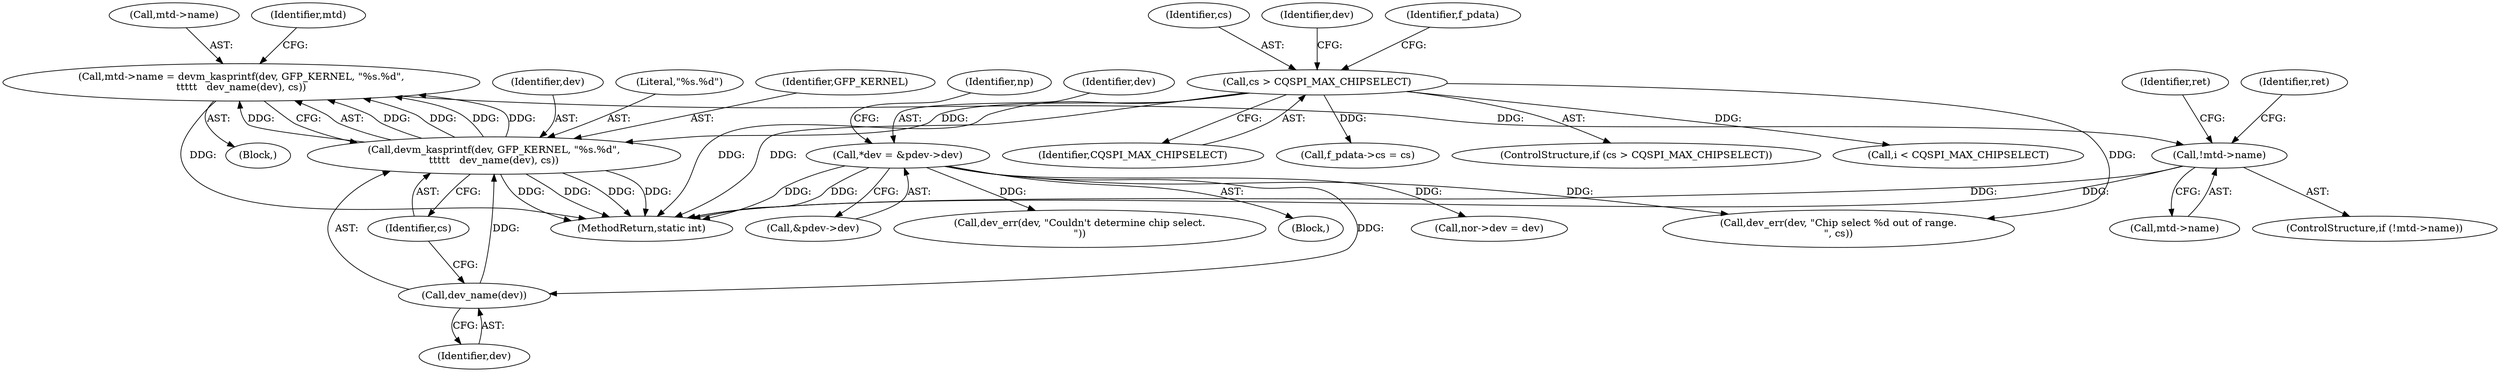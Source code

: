 digraph "1_linux_193e87143c290ec16838f5368adc0e0bc94eb931@API" {
"1000238" [label="(Call,mtd->name = devm_kasprintf(dev, GFP_KERNEL, \"%s.%d\",\n\t\t\t\t\t   dev_name(dev), cs))"];
"1000242" [label="(Call,devm_kasprintf(dev, GFP_KERNEL, \"%s.%d\",\n\t\t\t\t\t   dev_name(dev), cs))"];
"1000246" [label="(Call,dev_name(dev))"];
"1000112" [label="(Call,*dev = &pdev->dev)"];
"1000137" [label="(Call,cs > CQSPI_MAX_CHIPSELECT)"];
"1000250" [label="(Call,!mtd->name)"];
"1000142" [label="(Identifier,dev)"];
"1000139" [label="(Identifier,CQSPI_MAX_CHIPSELECT)"];
"1000246" [label="(Call,dev_name(dev))"];
"1000113" [label="(Identifier,dev)"];
"1000251" [label="(Call,mtd->name)"];
"1000243" [label="(Identifier,dev)"];
"1000114" [label="(Call,&pdev->dev)"];
"1000245" [label="(Literal,\"%s.%d\")"];
"1000244" [label="(Identifier,GFP_KERNEL)"];
"1000159" [label="(Call,f_pdata->cs = cs)"];
"1000132" [label="(Call,dev_err(dev, \"Couldn't determine chip select.\n\"))"];
"1000256" [label="(Identifier,ret)"];
"1000104" [label="(Block,)"];
"1000247" [label="(Identifier,dev)"];
"1000147" [label="(Identifier,f_pdata)"];
"1000141" [label="(Call,dev_err(dev, \"Chip select %d out of range.\n\", cs))"];
"1000252" [label="(Identifier,mtd)"];
"1000242" [label="(Call,devm_kasprintf(dev, GFP_KERNEL, \"%s.%d\",\n\t\t\t\t\t   dev_name(dev), cs))"];
"1000248" [label="(Identifier,cs)"];
"1000124" [label="(Block,)"];
"1000136" [label="(ControlStructure,if (cs > CQSPI_MAX_CHIPSELECT))"];
"1000190" [label="(Call,nor->dev = dev)"];
"1000138" [label="(Identifier,cs)"];
"1000238" [label="(Call,mtd->name = devm_kasprintf(dev, GFP_KERNEL, \"%s.%d\",\n\t\t\t\t\t   dev_name(dev), cs))"];
"1000127" [label="(Identifier,np)"];
"1000261" [label="(Identifier,ret)"];
"1000112" [label="(Call,*dev = &pdev->dev)"];
"1000250" [label="(Call,!mtd->name)"];
"1000239" [label="(Call,mtd->name)"];
"1000137" [label="(Call,cs > CQSPI_MAX_CHIPSELECT)"];
"1000290" [label="(Call,i < CQSPI_MAX_CHIPSELECT)"];
"1000249" [label="(ControlStructure,if (!mtd->name))"];
"1000316" [label="(MethodReturn,static int)"];
"1000238" -> "1000124"  [label="AST: "];
"1000238" -> "1000242"  [label="CFG: "];
"1000239" -> "1000238"  [label="AST: "];
"1000242" -> "1000238"  [label="AST: "];
"1000252" -> "1000238"  [label="CFG: "];
"1000238" -> "1000316"  [label="DDG: "];
"1000242" -> "1000238"  [label="DDG: "];
"1000242" -> "1000238"  [label="DDG: "];
"1000242" -> "1000238"  [label="DDG: "];
"1000242" -> "1000238"  [label="DDG: "];
"1000242" -> "1000238"  [label="DDG: "];
"1000238" -> "1000250"  [label="DDG: "];
"1000242" -> "1000248"  [label="CFG: "];
"1000243" -> "1000242"  [label="AST: "];
"1000244" -> "1000242"  [label="AST: "];
"1000245" -> "1000242"  [label="AST: "];
"1000246" -> "1000242"  [label="AST: "];
"1000248" -> "1000242"  [label="AST: "];
"1000242" -> "1000316"  [label="DDG: "];
"1000242" -> "1000316"  [label="DDG: "];
"1000242" -> "1000316"  [label="DDG: "];
"1000242" -> "1000316"  [label="DDG: "];
"1000246" -> "1000242"  [label="DDG: "];
"1000137" -> "1000242"  [label="DDG: "];
"1000246" -> "1000247"  [label="CFG: "];
"1000247" -> "1000246"  [label="AST: "];
"1000248" -> "1000246"  [label="CFG: "];
"1000112" -> "1000246"  [label="DDG: "];
"1000112" -> "1000104"  [label="AST: "];
"1000112" -> "1000114"  [label="CFG: "];
"1000113" -> "1000112"  [label="AST: "];
"1000114" -> "1000112"  [label="AST: "];
"1000127" -> "1000112"  [label="CFG: "];
"1000112" -> "1000316"  [label="DDG: "];
"1000112" -> "1000316"  [label="DDG: "];
"1000112" -> "1000132"  [label="DDG: "];
"1000112" -> "1000141"  [label="DDG: "];
"1000112" -> "1000190"  [label="DDG: "];
"1000137" -> "1000136"  [label="AST: "];
"1000137" -> "1000139"  [label="CFG: "];
"1000138" -> "1000137"  [label="AST: "];
"1000139" -> "1000137"  [label="AST: "];
"1000142" -> "1000137"  [label="CFG: "];
"1000147" -> "1000137"  [label="CFG: "];
"1000137" -> "1000316"  [label="DDG: "];
"1000137" -> "1000316"  [label="DDG: "];
"1000137" -> "1000141"  [label="DDG: "];
"1000137" -> "1000159"  [label="DDG: "];
"1000137" -> "1000290"  [label="DDG: "];
"1000250" -> "1000249"  [label="AST: "];
"1000250" -> "1000251"  [label="CFG: "];
"1000251" -> "1000250"  [label="AST: "];
"1000256" -> "1000250"  [label="CFG: "];
"1000261" -> "1000250"  [label="CFG: "];
"1000250" -> "1000316"  [label="DDG: "];
"1000250" -> "1000316"  [label="DDG: "];
}
